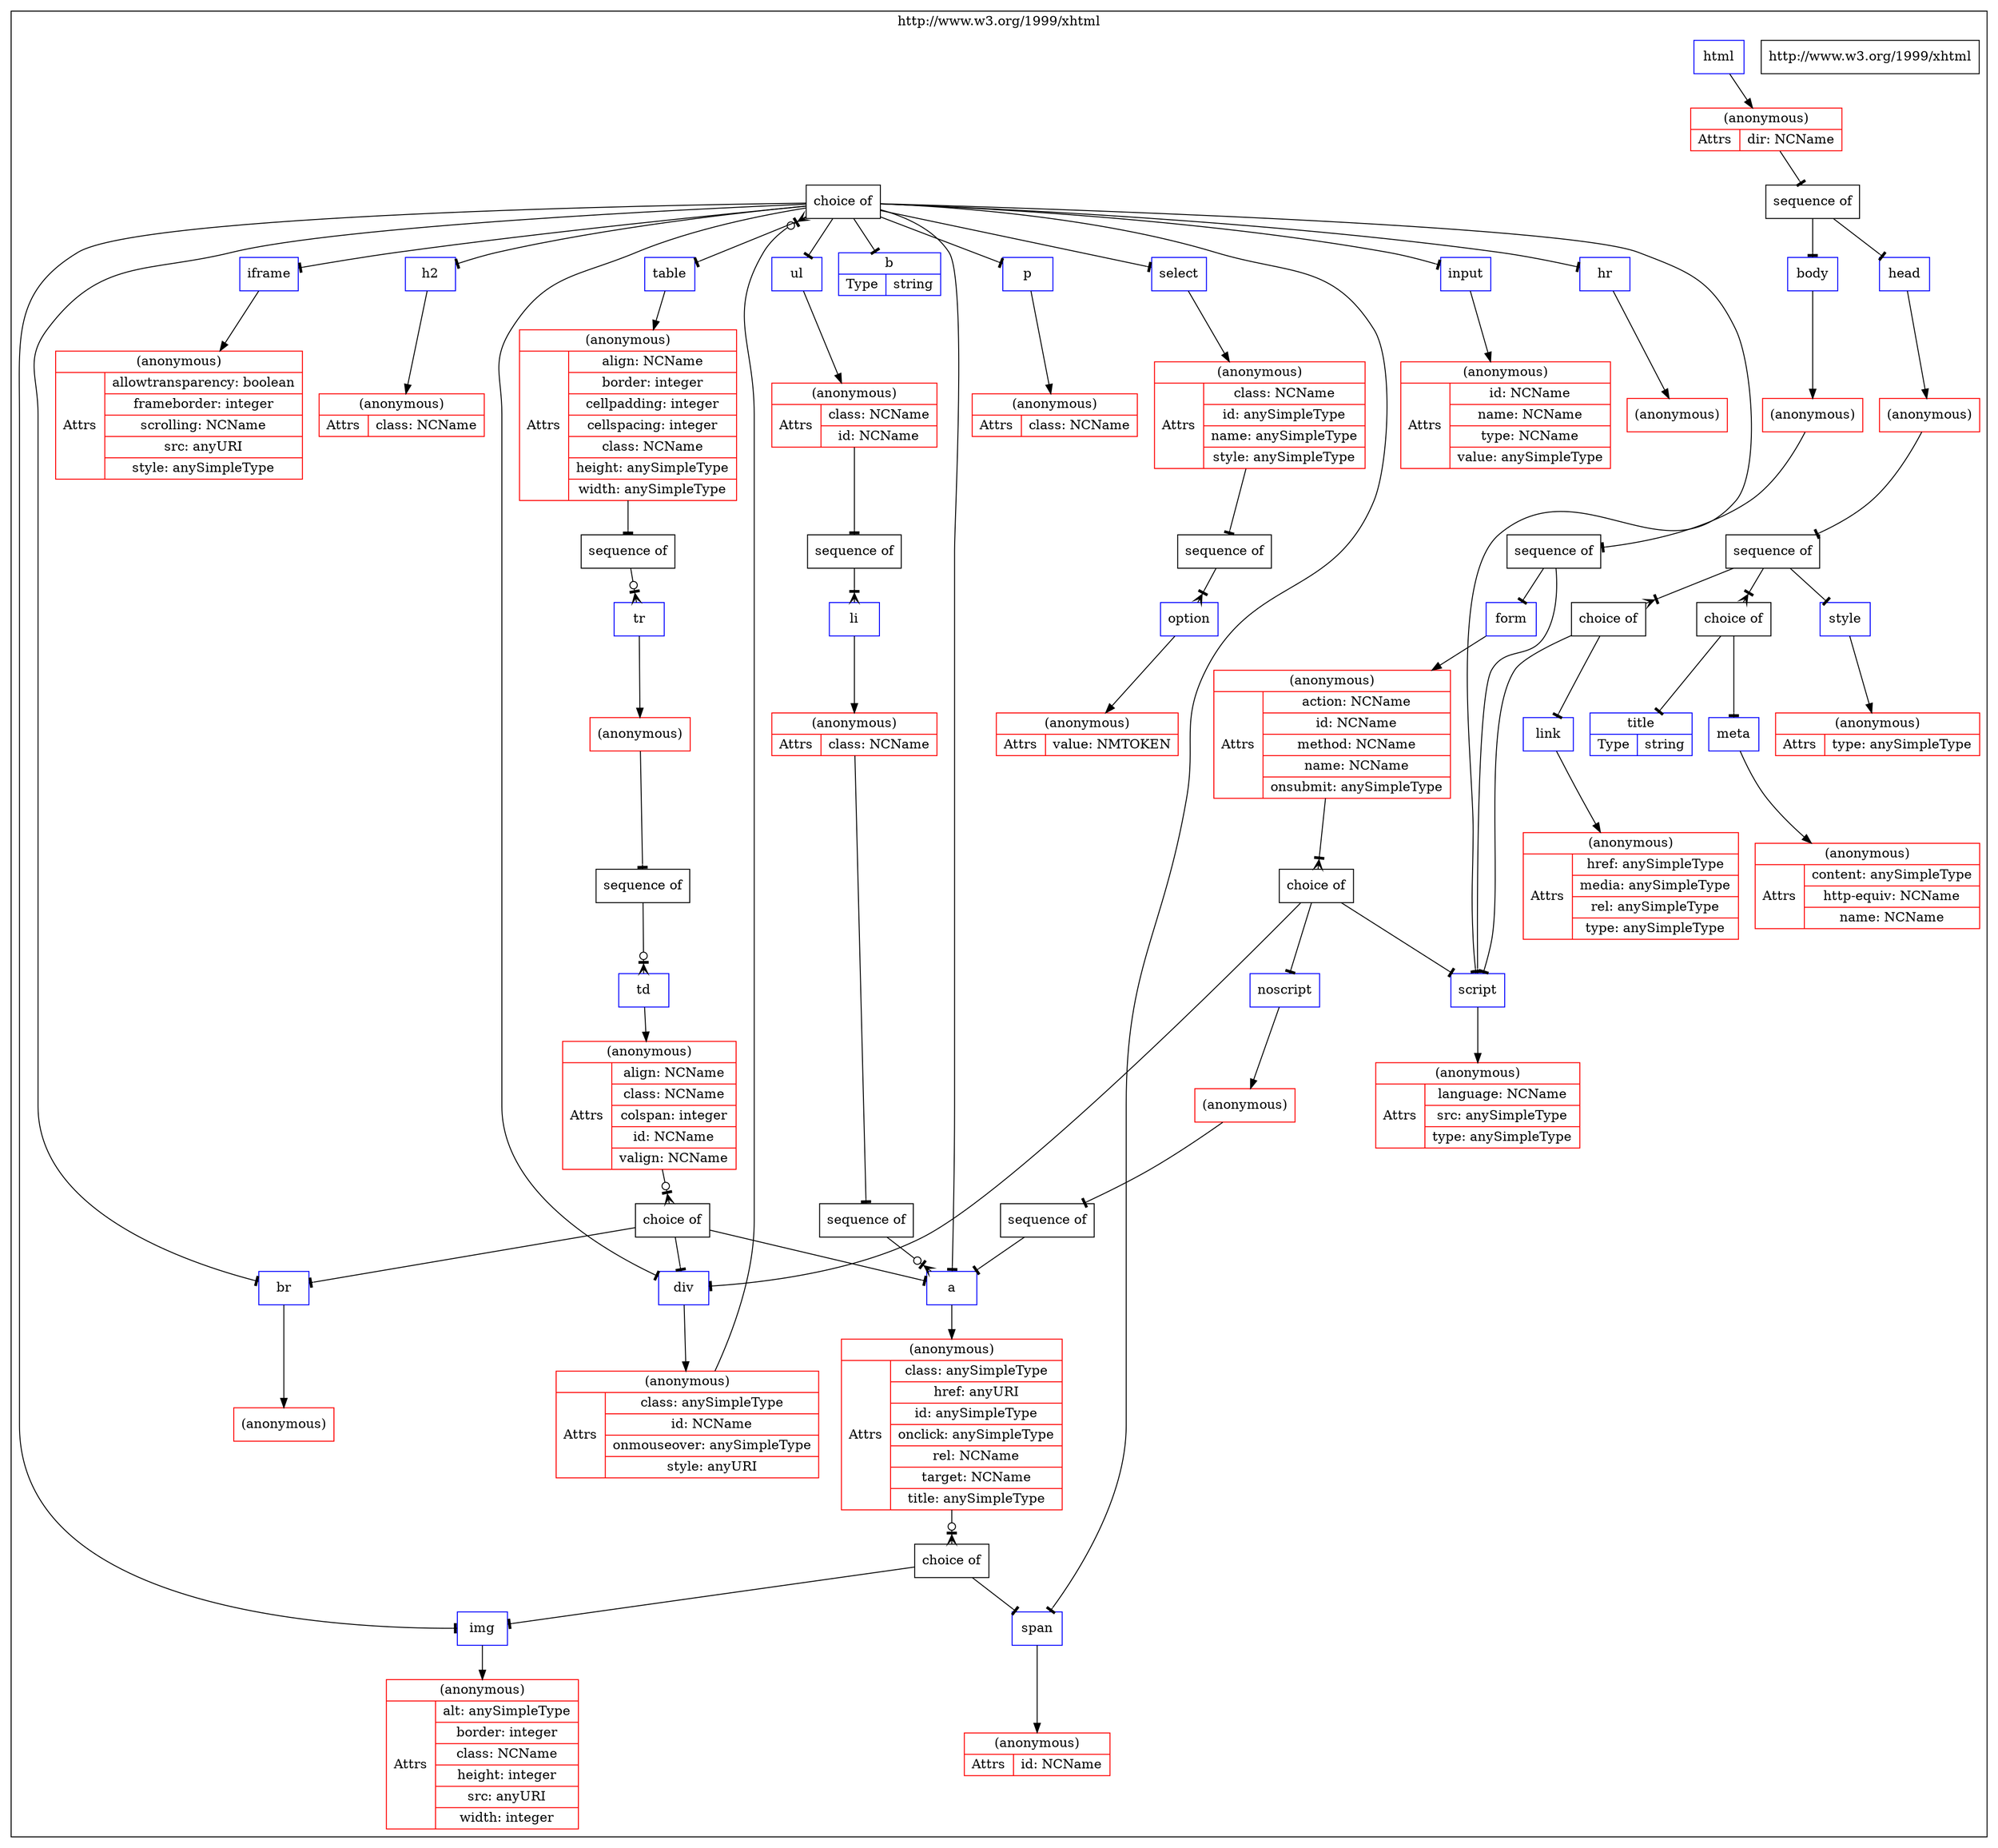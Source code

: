 digraph {
subgraph clusterSchemaImpl27475272 { label="http://www.w3.org/1999/xhtml"
ModelGroupImpl12107511 [shape="record", label="{choice of}"];
ComplexTypeImpl229902 [shape="record", label="{(anonymous)|{Attrs|{{<AttributeUseImpl31401995>align: NCName}|{<AttributeUseImpl29232906>class: NCName}|{<AttributeUseImpl13459339>colspan: integer}|{<AttributeUseImpl20698484>id: NCName}|{<AttributeUseImpl20634710>valign: NCName}}}}", color="red"];
ComplexTypeImpl13884241 [shape="record", label="{(anonymous)|{Attrs|{{<AttributeUseImpl14688457>content: anySimpleType}|{<AttributeUseImpl8949356>http-equiv: NCName}|{<AttributeUseImpl20863188>name: NCName}}}}", color="red"];
ComplexTypeImpl19583390 [shape="record", label="{(anonymous)|{Attrs|{{<AttributeUseImpl31658378>alt: anySimpleType}|{<AttributeUseImpl9734221>border: integer}|{<AttributeUseImpl25197736>class: NCName}|{<AttributeUseImpl7866553>height: integer}|{<AttributeUseImpl8706595>src: anyURI}|{<AttributeUseImpl867695>width: integer}}}}", color="red"];
ModelGroupImpl19653053 [shape="record", label="{sequence of}"];
ComplexTypeImpl7408068 [shape="record", label="{(anonymous)|{Attrs|{{<AttributeUseImpl23667197>action: NCName}|{<AttributeUseImpl20358204>id: NCName}|{<AttributeUseImpl5807702>method: NCName}|{<AttributeUseImpl213274>name: NCName}|{<AttributeUseImpl27742346>onsubmit: anySimpleType}}}}", color="red"];
ModelGroupImpl23191477 [shape="record", label="{choice of}"];
ElementDecl11155366 [shape="record", label="{p}", color="blue"];
ComplexTypeImpl12227392 [shape="record", label="{(anonymous)|{Attrs|{{<AttributeUseImpl14445175>class: anySimpleType}|{<AttributeUseImpl13756574>href: anyURI}|{<AttributeUseImpl16713087>id: anySimpleType}|{<AttributeUseImpl12710158>onclick: anySimpleType}|{<AttributeUseImpl12115695>rel: NCName}|{<AttributeUseImpl20196260>target: NCName}|{<AttributeUseImpl1913643>title: anySimpleType}}}}", color="red"];
ModelGroupImpl23845098 [shape="record", label="{sequence of}"];
ComplexTypeImpl10378355 [shape="record", label="{(anonymous)|{Attrs|{{<AttributeUseImpl27959193>language: NCName}|{<AttributeUseImpl13905160>src: anySimpleType}|{<AttributeUseImpl30961619>type: anySimpleType}}}}", color="red"];
ElementDecl10933534 [shape="record", label="{select}", color="blue"];
ComplexTypeImpl7578443 [shape="record", label="{(anonymous)|{Attrs|{{<AttributeUseImpl12258573>class: NCName}}}}", color="red"];
ComplexTypeImpl26936546 [shape="record", label="{(anonymous)|{Attrs|{{<AttributeUseImpl5165021>value: NMTOKEN}}}}", color="red"];
ComplexTypeImpl16471729 [shape="record", label="{(anonymous)|{Attrs|{{<AttributeUseImpl15668093>class: NCName}}}}", color="red"];
ComplexTypeImpl33168310 [shape="record", label="{(anonymous)|{Attrs|{{<AttributeUseImpl14863189>class: NCName}|{<AttributeUseImpl26435810>id: anySimpleType}|{<AttributeUseImpl12432643>name: anySimpleType}|{<AttributeUseImpl11985823>style: anySimpleType}}}}", color="red"];
ComplexTypeImpl10217370 [shape="record", label="{(anonymous)|{Attrs|{{<AttributeUseImpl15493888>class: NCName}}}}", color="red"];
ElementDecl15842168 [shape="record", label="{a}", color="blue"];
ModelGroupImpl30066395 [shape="record", label="{sequence of}"];
SchemaImpl27475272 [shape="record", label="{http://www.w3.org/1999/xhtml}"];
ElementDecl11124894 [shape="record", label="{option}", color="blue"];
ElementDecl26780757 [shape="record", label="{input}", color="blue"];
ComplexTypeImpl17007273 [shape="record", label="{(anonymous)|{Attrs|{{<AttributeUseImpl8106640>class: anySimpleType}|{<AttributeUseImpl17320380>id: NCName}|{<AttributeUseImpl18929195>onmouseover: anySimpleType}|{<AttributeUseImpl13419912>style: anyURI}}}}", color="red"];
ComplexTypeImpl12430225 [shape="record", label="{(anonymous)}", color="red"];
ElementDecl19627754 [shape="record", label="{html}", color="blue"];
ModelGroupImpl24569170 [shape="record", label="{sequence of}"];
ElementDecl860069 [shape="record", label="{li}", color="blue"];
ElementDecl2758093 [shape="record", label="{hr}", color="blue"];
ElementDecl10040639 [shape="record", label="{span}", color="blue"];
ElementDecl4916061 [shape="record", label="{table}", color="blue"];
ModelGroupImpl6166426 [shape="record", label="{sequence of}"];
ComplexTypeImpl15735326 [shape="record", label="{(anonymous)|{Attrs|{{<AttributeUseImpl21202114>type: anySimpleType}}}}", color="red"];
ElementDecl14962806 [shape="record", label="{tr}", color="blue"];
ElementDecl16607409 [shape="record", label="{body}", color="blue"];
ElementDecl5041714 [shape="record", label="{iframe}", color="blue"];
ComplexTypeImpl21414356 [shape="record", label="{(anonymous)}", color="red"];
ModelGroupImpl22172629 [shape="record", label="{sequence of}"];
ElementDecl10807107 [shape="record", label="{h2}", color="blue"];
ModelGroupImpl28705408 [shape="record", label="{choice of}"];
ComplexTypeImpl12110054 [shape="record", label="{(anonymous)}", color="red"];
ElementDecl29959477 [shape="record", label="{head}", color="blue"];
ModelGroupImpl27602911 [shape="record", label="{choice of}"];
ModelGroupImpl21021313 [shape="record", label="{choice of}"];
ComplexTypeImpl11546362 [shape="record", label="{(anonymous)}", color="red"];
ComplexTypeImpl22634321 [shape="record", label="{(anonymous)|{Attrs|{{<AttributeUseImpl1623405>id: NCName}}}}", color="red"];
ComplexTypeImpl31427481 [shape="record", label="{(anonymous)|{Attrs|{{<AttributeUseImpl19480755>dir: NCName}}}}", color="red"];
ComplexTypeImpl22438818 [shape="record", label="{(anonymous)|{Attrs|{{<AttributeUseImpl17103608>href: anySimpleType}|{<AttributeUseImpl33081055>media: anySimpleType}|{<AttributeUseImpl29912037>rel: anySimpleType}|{<AttributeUseImpl19116636>type: anySimpleType}}}}", color="red"];
ElementDecl25326212 [shape="record", label="{div}", color="blue"];
ElementDecl4909906 [shape="record", label="{ul}", color="blue"];
ModelGroupImpl7726332 [shape="record", label="{sequence of}"];
ModelGroupImpl21648882 [shape="record", label="{choice of}"];
ElementDecl19543955 [shape="record", label="{form}", color="blue"];
ComplexTypeImpl1565898 [shape="record", label="{(anonymous)}", color="red"];
ComplexTypeImpl26779524 [shape="record", label="{(anonymous)|{Attrs|{{<AttributeUseImpl2891371>allowtransparency: boolean}|{<AttributeUseImpl8461448>frameborder: integer}|{<AttributeUseImpl7888229>scrolling: NCName}|{<AttributeUseImpl3916375>src: anyURI}|{<AttributeUseImpl22279806>style: anySimpleType}}}}", color="red"];
ElementDecl13238549 [shape="record", label="{script}", color="blue"];
ComplexTypeImpl8897128 [shape="record", label="{(anonymous)|{Attrs|{{<AttributeUseImpl16053322>class: NCName}|{<AttributeUseImpl30562042>id: NCName}}}}", color="red"];
ModelGroupImpl6278953 [shape="record", label="{sequence of}"];
ComplexTypeImpl3199106 [shape="record", label="{(anonymous)}", color="red"];
ElementDecl30411188 [shape="record", label="{td}", color="blue"];
ElementDecl19731881 [shape="record", label="{br}", color="blue"];
ElementDecl10446619 [shape="record", label="{b|{Type|string}}", color="blue"];
ComplexTypeImpl18751079 [shape="record", label="{(anonymous)|{Attrs|{{<AttributeUseImpl7056873>id: NCName}|{<AttributeUseImpl23506867>name: NCName}|{<AttributeUseImpl10044878>type: NCName}|{<AttributeUseImpl11918020>value: anySimpleType}}}}", color="red"];
ElementDecl11587215 [shape="record", label="{style}", color="blue"];
ElementDecl15277917 [shape="record", label="{meta}", color="blue"];
ElementDecl19690856 [shape="record", label="{noscript}", color="blue"];
ElementDecl18983808 [shape="record", label="{img}", color="blue"];
ElementDecl22976342 [shape="record", label="{link}", color="blue"];
ElementDecl17447716 [shape="record", label="{title|{Type|string}}", color="blue"];
ModelGroupImpl22528701 [shape="record", label="{sequence of}"];
ComplexTypeImpl10365435 [shape="record", label="{(anonymous)|{Attrs|{{<AttributeUseImpl27653945>align: NCName}|{<AttributeUseImpl17431955>border: integer}|{<AttributeUseImpl15138573>cellpadding: integer}|{<AttributeUseImpl24306761>cellspacing: integer}|{<AttributeUseImpl32079775>class: NCName}|{<AttributeUseImpl12170552>height: anySimpleType}|{<AttributeUseImpl2654289>width: anySimpleType}}}}", color="red"];
}
ElementDecl2758093 -> ComplexTypeImpl1565898 [arrowhead="normal"];
ComplexTypeImpl229902 -> ModelGroupImpl21021313 [arrowhead="crowteeodot", arrowtail="diamond"];
ElementDecl10933534 -> ComplexTypeImpl33168310 [arrowhead="normal"];
ModelGroupImpl23191477 -> ElementDecl13238549 [arrowhead="tee", arrowtail="diamond"];
ComplexTypeImpl8897128 -> ModelGroupImpl22528701 [arrowhead="tee", arrowtail="diamond"];
ModelGroupImpl27602911 -> ElementDecl4909906 [arrowhead="tee", arrowtail="diamond"];
ElementDecl4916061 -> ComplexTypeImpl10365435 [arrowhead="normal"];
ModelGroupImpl27602911 -> ElementDecl11155366 [arrowhead="tee", arrowtail="diamond"];
ModelGroupImpl21021313 -> ElementDecl25326212 [arrowhead="tee", arrowtail="diamond"];
ElementDecl10807107 -> ComplexTypeImpl7578443 [arrowhead="normal"];
ComplexTypeImpl17007273 -> ModelGroupImpl27602911 [arrowhead="crowteeodot", arrowtail="diamond"];
ModelGroupImpl23845098 -> ElementDecl11124894 [arrowhead="crowtee", arrowtail="diamond"];
ElementDecl10040639 -> ComplexTypeImpl22634321 [arrowhead="normal"];
ModelGroupImpl6278953 -> ElementDecl15842168 [arrowhead="crowteeodot", arrowtail="diamond"];
ElementDecl18983808 -> ComplexTypeImpl19583390 [arrowhead="normal"];
ComplexTypeImpl12227392 -> ModelGroupImpl12107511 [arrowhead="crowteeodot", arrowtail="diamond"];
ComplexTypeImpl10365435 -> ModelGroupImpl19653053 [arrowhead="tee", arrowtail="diamond"];
ModelGroupImpl27602911 -> ElementDecl4916061 [arrowhead="tee", arrowtail="diamond"];
ModelGroupImpl12107511 -> ElementDecl10040639 [arrowhead="tee", arrowtail="diamond"];
ElementDecl19543955 -> ComplexTypeImpl7408068 [arrowhead="normal"];
ModelGroupImpl7726332 -> ElementDecl29959477 [arrowhead="tee", arrowtail="diamond"];
ModelGroupImpl27602911 -> ElementDecl18983808 [arrowhead="tee", arrowtail="diamond"];
ModelGroupImpl28705408 -> ElementDecl15277917 [arrowhead="tee", arrowtail="diamond"];
ComplexTypeImpl7408068 -> ModelGroupImpl23191477 [arrowhead="crowtee", arrowtail="diamond"];
ModelGroupImpl27602911 -> ElementDecl15842168 [arrowhead="tee", arrowtail="diamond"];
ModelGroupImpl21021313 -> ElementDecl19731881 [arrowhead="tee", arrowtail="diamond"];
ModelGroupImpl22172629 -> ElementDecl13238549 [arrowhead="tee", arrowtail="diamond"];
ModelGroupImpl22528701 -> ElementDecl860069 [arrowhead="crowtee", arrowtail="diamond"];
ElementDecl19690856 -> ComplexTypeImpl3199106 [arrowhead="normal"];
ModelGroupImpl30066395 -> ModelGroupImpl28705408 [arrowhead="crowtee", arrowtail="diamond"];
ComplexTypeImpl33168310 -> ModelGroupImpl23845098 [arrowhead="tee", arrowtail="diamond"];
ElementDecl14962806 -> ComplexTypeImpl12110054 [arrowhead="normal"];
ElementDecl29959477 -> ComplexTypeImpl12430225 [arrowhead="normal"];
ModelGroupImpl27602911 -> ElementDecl19731881 [arrowhead="tee", arrowtail="diamond"];
ModelGroupImpl28705408 -> ElementDecl17447716 [arrowhead="tee", arrowtail="diamond"];
ElementDecl19627754 -> ComplexTypeImpl31427481 [arrowhead="normal"];
ElementDecl13238549 -> ComplexTypeImpl10378355 [arrowhead="normal"];
ModelGroupImpl27602911 -> ElementDecl10446619 [arrowhead="tee", arrowtail="diamond"];
ModelGroupImpl30066395 -> ElementDecl11587215 [arrowhead="tee", arrowtail="diamond"];
ModelGroupImpl6166426 -> ElementDecl15842168 [arrowhead="tee", arrowtail="diamond"];
ModelGroupImpl7726332 -> ElementDecl16607409 [arrowhead="tee", arrowtail="diamond"];
ModelGroupImpl27602911 -> ElementDecl26780757 [arrowhead="tee", arrowtail="diamond"];
ElementDecl11587215 -> ComplexTypeImpl15735326 [arrowhead="normal"];
ModelGroupImpl27602911 -> ElementDecl10040639 [arrowhead="tee", arrowtail="diamond"];
ElementDecl15277917 -> ComplexTypeImpl13884241 [arrowhead="normal"];
ElementDecl25326212 -> ComplexTypeImpl17007273 [arrowhead="normal"];
ElementDecl15842168 -> ComplexTypeImpl12227392 [arrowhead="normal"];
ElementDecl22976342 -> ComplexTypeImpl22438818 [arrowhead="normal"];
ModelGroupImpl19653053 -> ElementDecl14962806 [arrowhead="crowteeodot", arrowtail="diamond"];
ModelGroupImpl21021313 -> ElementDecl15842168 [arrowhead="tee", arrowtail="diamond"];
ElementDecl30411188 -> ComplexTypeImpl229902 [arrowhead="normal"];
ElementDecl860069 -> ComplexTypeImpl10217370 [arrowhead="normal"];
ElementDecl11124894 -> ComplexTypeImpl26936546 [arrowhead="normal"];
ModelGroupImpl27602911 -> ElementDecl5041714 [arrowhead="tee", arrowtail="diamond"];
ModelGroupImpl27602911 -> ElementDecl25326212 [arrowhead="tee", arrowtail="diamond"];
ElementDecl16607409 -> ComplexTypeImpl11546362 [arrowhead="normal"];
ModelGroupImpl27602911 -> ElementDecl10807107 [arrowhead="tee", arrowtail="diamond"];
ElementDecl19731881 -> ComplexTypeImpl21414356 [arrowhead="normal"];
ModelGroupImpl27602911 -> ElementDecl2758093 [arrowhead="tee", arrowtail="diamond"];
ElementDecl5041714 -> ComplexTypeImpl26779524 [arrowhead="normal"];
ComplexTypeImpl31427481 -> ModelGroupImpl7726332 [arrowhead="tee", arrowtail="diamond"];
ModelGroupImpl27602911 -> ElementDecl13238549 [arrowhead="tee", arrowtail="diamond"];
ModelGroupImpl21648882 -> ElementDecl13238549 [arrowhead="tee", arrowtail="diamond"];
ModelGroupImpl23191477 -> ElementDecl19690856 [arrowhead="tee", arrowtail="diamond"];
ComplexTypeImpl3199106 -> ModelGroupImpl6166426 [arrowhead="tee", arrowtail="diamond"];
ComplexTypeImpl11546362 -> ModelGroupImpl22172629 [arrowhead="tee", arrowtail="diamond"];
ModelGroupImpl21648882 -> ElementDecl22976342 [arrowhead="tee", arrowtail="diamond"];
ModelGroupImpl22172629 -> ElementDecl19543955 [arrowhead="tee", arrowtail="diamond"];
ElementDecl11155366 -> ComplexTypeImpl16471729 [arrowhead="normal"];
ComplexTypeImpl12110054 -> ModelGroupImpl24569170 [arrowhead="tee", arrowtail="diamond"];
ComplexTypeImpl12430225 -> ModelGroupImpl30066395 [arrowhead="tee", arrowtail="diamond"];
ModelGroupImpl30066395 -> ModelGroupImpl21648882 [arrowhead="crowtee", arrowtail="diamond"];
ModelGroupImpl12107511 -> ElementDecl18983808 [arrowhead="tee", arrowtail="diamond"];
ElementDecl26780757 -> ComplexTypeImpl18751079 [arrowhead="normal"];
ModelGroupImpl27602911 -> ElementDecl10933534 [arrowhead="tee", arrowtail="diamond"];
ElementDecl4909906 -> ComplexTypeImpl8897128 [arrowhead="normal"];
ComplexTypeImpl10217370 -> ModelGroupImpl6278953 [arrowhead="tee", arrowtail="diamond"];
ModelGroupImpl24569170 -> ElementDecl30411188 [arrowhead="crowteeodot", arrowtail="diamond"];
ModelGroupImpl23191477 -> ElementDecl25326212 [arrowhead="tee", arrowtail="diamond"];
}
